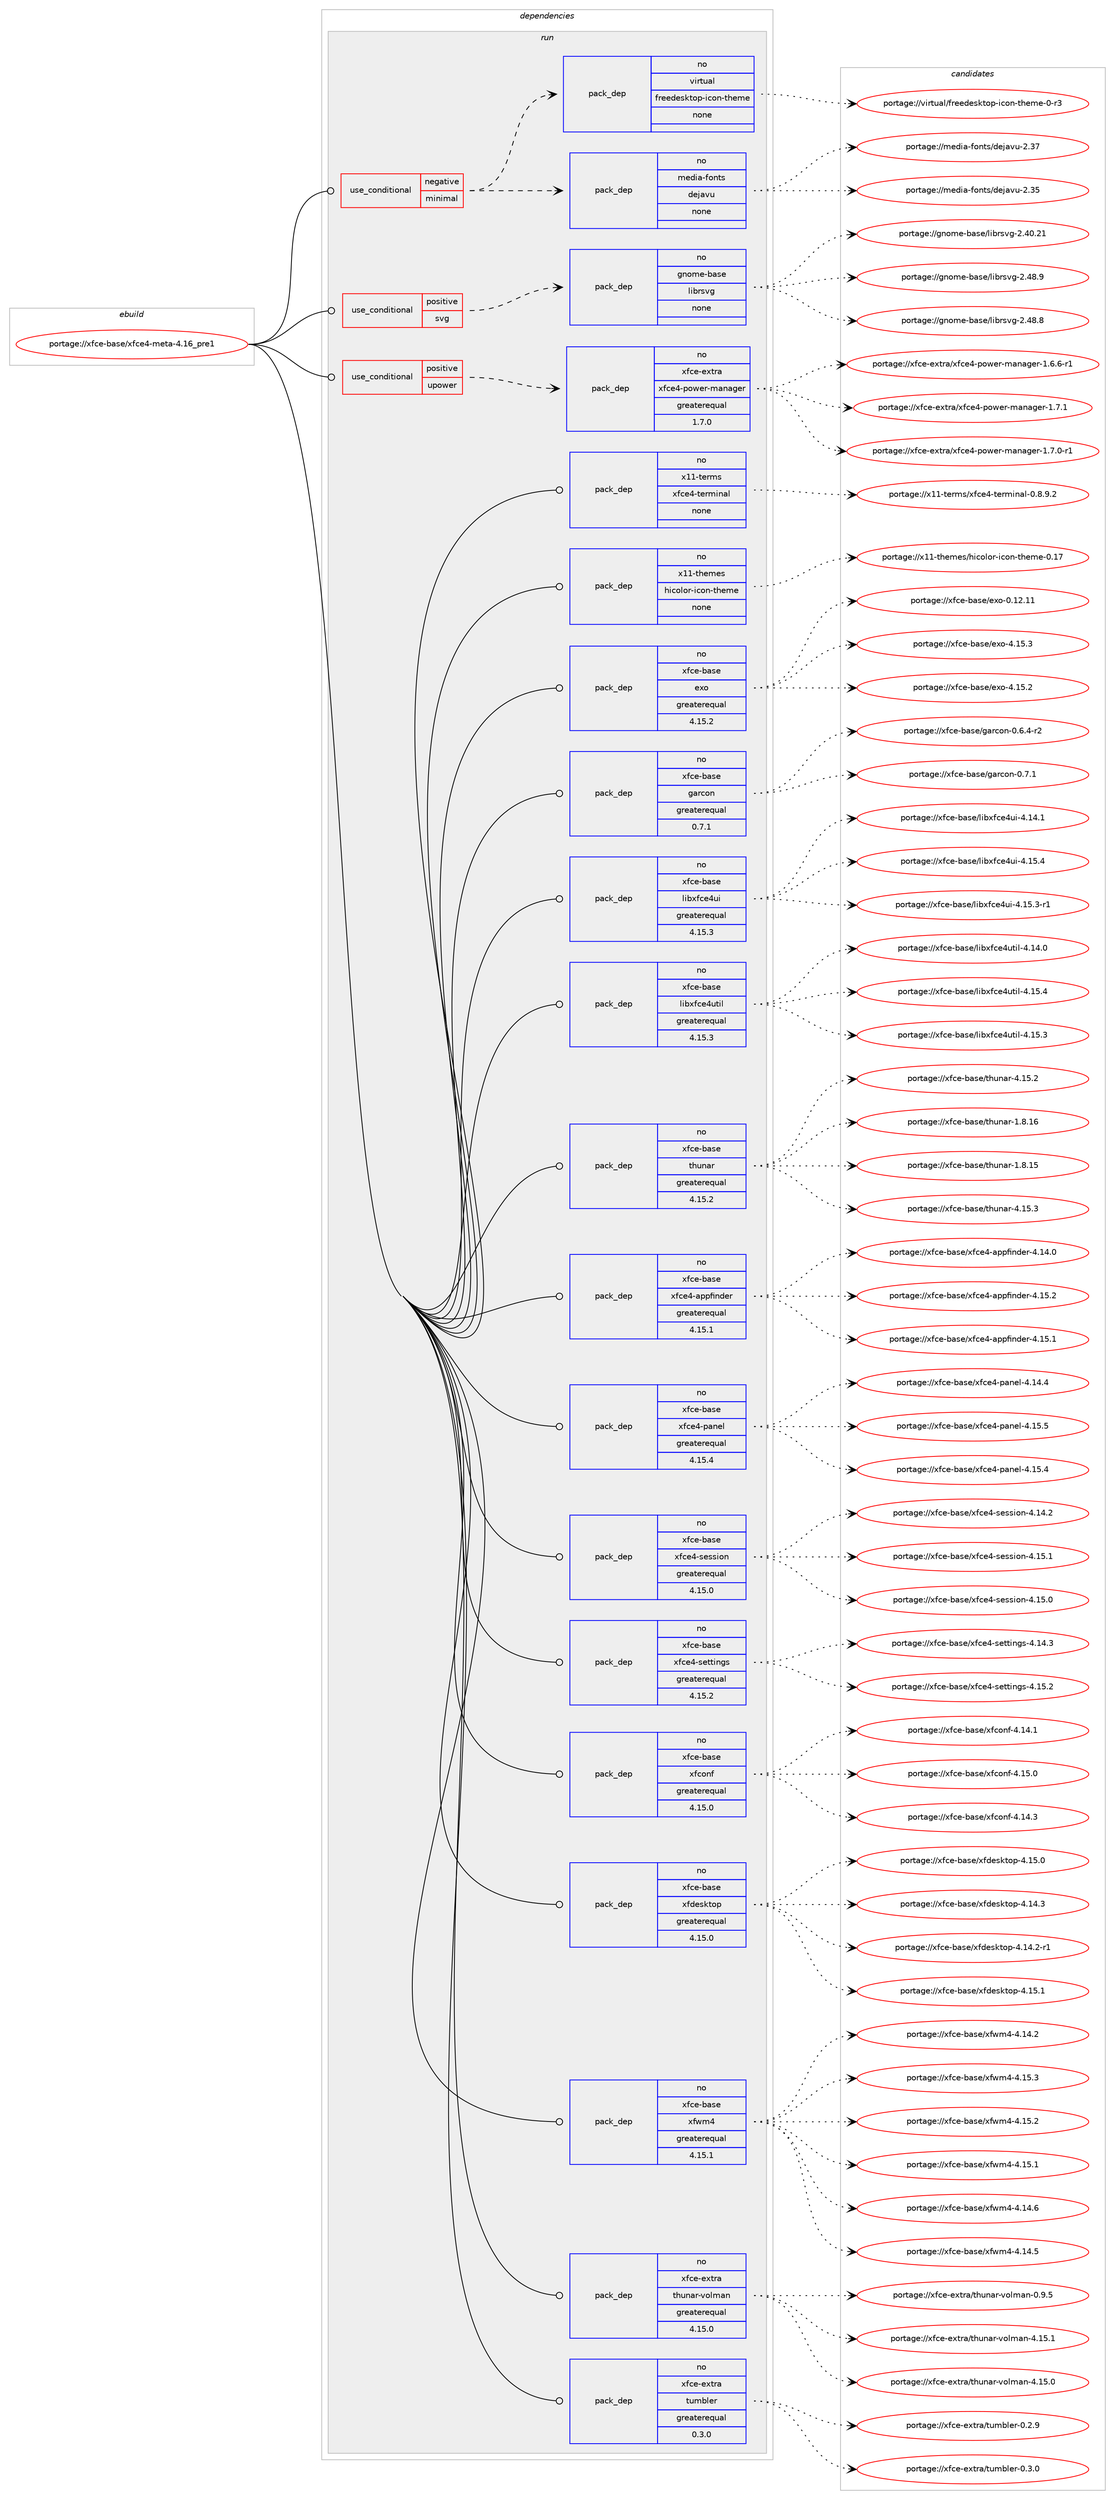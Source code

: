 digraph prolog {

# *************
# Graph options
# *************

newrank=true;
concentrate=true;
compound=true;
graph [rankdir=LR,fontname=Helvetica,fontsize=10,ranksep=1.5];#, ranksep=2.5, nodesep=0.2];
edge  [arrowhead=vee];
node  [fontname=Helvetica,fontsize=10];

# **********
# The ebuild
# **********

subgraph cluster_leftcol {
color=gray;
rank=same;
label=<<i>ebuild</i>>;
id [label="portage://xfce-base/xfce4-meta-4.16_pre1", color=red, width=4, href="../xfce-base/xfce4-meta-4.16_pre1.svg"];
}

# ****************
# The dependencies
# ****************

subgraph cluster_midcol {
color=gray;
label=<<i>dependencies</i>>;
subgraph cluster_compile {
fillcolor="#eeeeee";
style=filled;
label=<<i>compile</i>>;
}
subgraph cluster_compileandrun {
fillcolor="#eeeeee";
style=filled;
label=<<i>compile and run</i>>;
}
subgraph cluster_run {
fillcolor="#eeeeee";
style=filled;
label=<<i>run</i>>;
subgraph cond6 {
dependency217 [label=<<TABLE BORDER="0" CELLBORDER="1" CELLSPACING="0" CELLPADDING="4"><TR><TD ROWSPAN="3" CELLPADDING="10">use_conditional</TD></TR><TR><TD>negative</TD></TR><TR><TD>minimal</TD></TR></TABLE>>, shape=none, color=red];
subgraph pack212 {
dependency218 [label=<<TABLE BORDER="0" CELLBORDER="1" CELLSPACING="0" CELLPADDING="4" WIDTH="220"><TR><TD ROWSPAN="6" CELLPADDING="30">pack_dep</TD></TR><TR><TD WIDTH="110">no</TD></TR><TR><TD>media-fonts</TD></TR><TR><TD>dejavu</TD></TR><TR><TD>none</TD></TR><TR><TD></TD></TR></TABLE>>, shape=none, color=blue];
}
dependency217:e -> dependency218:w [weight=20,style="dashed",arrowhead="vee"];
subgraph pack213 {
dependency219 [label=<<TABLE BORDER="0" CELLBORDER="1" CELLSPACING="0" CELLPADDING="4" WIDTH="220"><TR><TD ROWSPAN="6" CELLPADDING="30">pack_dep</TD></TR><TR><TD WIDTH="110">no</TD></TR><TR><TD>virtual</TD></TR><TR><TD>freedesktop-icon-theme</TD></TR><TR><TD>none</TD></TR><TR><TD></TD></TR></TABLE>>, shape=none, color=blue];
}
dependency217:e -> dependency219:w [weight=20,style="dashed",arrowhead="vee"];
}
id:e -> dependency217:w [weight=20,style="solid",arrowhead="odot"];
subgraph cond7 {
dependency220 [label=<<TABLE BORDER="0" CELLBORDER="1" CELLSPACING="0" CELLPADDING="4"><TR><TD ROWSPAN="3" CELLPADDING="10">use_conditional</TD></TR><TR><TD>positive</TD></TR><TR><TD>svg</TD></TR></TABLE>>, shape=none, color=red];
subgraph pack214 {
dependency221 [label=<<TABLE BORDER="0" CELLBORDER="1" CELLSPACING="0" CELLPADDING="4" WIDTH="220"><TR><TD ROWSPAN="6" CELLPADDING="30">pack_dep</TD></TR><TR><TD WIDTH="110">no</TD></TR><TR><TD>gnome-base</TD></TR><TR><TD>librsvg</TD></TR><TR><TD>none</TD></TR><TR><TD></TD></TR></TABLE>>, shape=none, color=blue];
}
dependency220:e -> dependency221:w [weight=20,style="dashed",arrowhead="vee"];
}
id:e -> dependency220:w [weight=20,style="solid",arrowhead="odot"];
subgraph cond8 {
dependency222 [label=<<TABLE BORDER="0" CELLBORDER="1" CELLSPACING="0" CELLPADDING="4"><TR><TD ROWSPAN="3" CELLPADDING="10">use_conditional</TD></TR><TR><TD>positive</TD></TR><TR><TD>upower</TD></TR></TABLE>>, shape=none, color=red];
subgraph pack215 {
dependency223 [label=<<TABLE BORDER="0" CELLBORDER="1" CELLSPACING="0" CELLPADDING="4" WIDTH="220"><TR><TD ROWSPAN="6" CELLPADDING="30">pack_dep</TD></TR><TR><TD WIDTH="110">no</TD></TR><TR><TD>xfce-extra</TD></TR><TR><TD>xfce4-power-manager</TD></TR><TR><TD>greaterequal</TD></TR><TR><TD>1.7.0</TD></TR></TABLE>>, shape=none, color=blue];
}
dependency222:e -> dependency223:w [weight=20,style="dashed",arrowhead="vee"];
}
id:e -> dependency222:w [weight=20,style="solid",arrowhead="odot"];
subgraph pack216 {
dependency224 [label=<<TABLE BORDER="0" CELLBORDER="1" CELLSPACING="0" CELLPADDING="4" WIDTH="220"><TR><TD ROWSPAN="6" CELLPADDING="30">pack_dep</TD></TR><TR><TD WIDTH="110">no</TD></TR><TR><TD>x11-terms</TD></TR><TR><TD>xfce4-terminal</TD></TR><TR><TD>none</TD></TR><TR><TD></TD></TR></TABLE>>, shape=none, color=blue];
}
id:e -> dependency224:w [weight=20,style="solid",arrowhead="odot"];
subgraph pack217 {
dependency225 [label=<<TABLE BORDER="0" CELLBORDER="1" CELLSPACING="0" CELLPADDING="4" WIDTH="220"><TR><TD ROWSPAN="6" CELLPADDING="30">pack_dep</TD></TR><TR><TD WIDTH="110">no</TD></TR><TR><TD>x11-themes</TD></TR><TR><TD>hicolor-icon-theme</TD></TR><TR><TD>none</TD></TR><TR><TD></TD></TR></TABLE>>, shape=none, color=blue];
}
id:e -> dependency225:w [weight=20,style="solid",arrowhead="odot"];
subgraph pack218 {
dependency226 [label=<<TABLE BORDER="0" CELLBORDER="1" CELLSPACING="0" CELLPADDING="4" WIDTH="220"><TR><TD ROWSPAN="6" CELLPADDING="30">pack_dep</TD></TR><TR><TD WIDTH="110">no</TD></TR><TR><TD>xfce-base</TD></TR><TR><TD>exo</TD></TR><TR><TD>greaterequal</TD></TR><TR><TD>4.15.2</TD></TR></TABLE>>, shape=none, color=blue];
}
id:e -> dependency226:w [weight=20,style="solid",arrowhead="odot"];
subgraph pack219 {
dependency227 [label=<<TABLE BORDER="0" CELLBORDER="1" CELLSPACING="0" CELLPADDING="4" WIDTH="220"><TR><TD ROWSPAN="6" CELLPADDING="30">pack_dep</TD></TR><TR><TD WIDTH="110">no</TD></TR><TR><TD>xfce-base</TD></TR><TR><TD>garcon</TD></TR><TR><TD>greaterequal</TD></TR><TR><TD>0.7.1</TD></TR></TABLE>>, shape=none, color=blue];
}
id:e -> dependency227:w [weight=20,style="solid",arrowhead="odot"];
subgraph pack220 {
dependency228 [label=<<TABLE BORDER="0" CELLBORDER="1" CELLSPACING="0" CELLPADDING="4" WIDTH="220"><TR><TD ROWSPAN="6" CELLPADDING="30">pack_dep</TD></TR><TR><TD WIDTH="110">no</TD></TR><TR><TD>xfce-base</TD></TR><TR><TD>libxfce4ui</TD></TR><TR><TD>greaterequal</TD></TR><TR><TD>4.15.3</TD></TR></TABLE>>, shape=none, color=blue];
}
id:e -> dependency228:w [weight=20,style="solid",arrowhead="odot"];
subgraph pack221 {
dependency229 [label=<<TABLE BORDER="0" CELLBORDER="1" CELLSPACING="0" CELLPADDING="4" WIDTH="220"><TR><TD ROWSPAN="6" CELLPADDING="30">pack_dep</TD></TR><TR><TD WIDTH="110">no</TD></TR><TR><TD>xfce-base</TD></TR><TR><TD>libxfce4util</TD></TR><TR><TD>greaterequal</TD></TR><TR><TD>4.15.3</TD></TR></TABLE>>, shape=none, color=blue];
}
id:e -> dependency229:w [weight=20,style="solid",arrowhead="odot"];
subgraph pack222 {
dependency230 [label=<<TABLE BORDER="0" CELLBORDER="1" CELLSPACING="0" CELLPADDING="4" WIDTH="220"><TR><TD ROWSPAN="6" CELLPADDING="30">pack_dep</TD></TR><TR><TD WIDTH="110">no</TD></TR><TR><TD>xfce-base</TD></TR><TR><TD>thunar</TD></TR><TR><TD>greaterequal</TD></TR><TR><TD>4.15.2</TD></TR></TABLE>>, shape=none, color=blue];
}
id:e -> dependency230:w [weight=20,style="solid",arrowhead="odot"];
subgraph pack223 {
dependency231 [label=<<TABLE BORDER="0" CELLBORDER="1" CELLSPACING="0" CELLPADDING="4" WIDTH="220"><TR><TD ROWSPAN="6" CELLPADDING="30">pack_dep</TD></TR><TR><TD WIDTH="110">no</TD></TR><TR><TD>xfce-base</TD></TR><TR><TD>xfce4-appfinder</TD></TR><TR><TD>greaterequal</TD></TR><TR><TD>4.15.1</TD></TR></TABLE>>, shape=none, color=blue];
}
id:e -> dependency231:w [weight=20,style="solid",arrowhead="odot"];
subgraph pack224 {
dependency232 [label=<<TABLE BORDER="0" CELLBORDER="1" CELLSPACING="0" CELLPADDING="4" WIDTH="220"><TR><TD ROWSPAN="6" CELLPADDING="30">pack_dep</TD></TR><TR><TD WIDTH="110">no</TD></TR><TR><TD>xfce-base</TD></TR><TR><TD>xfce4-panel</TD></TR><TR><TD>greaterequal</TD></TR><TR><TD>4.15.4</TD></TR></TABLE>>, shape=none, color=blue];
}
id:e -> dependency232:w [weight=20,style="solid",arrowhead="odot"];
subgraph pack225 {
dependency233 [label=<<TABLE BORDER="0" CELLBORDER="1" CELLSPACING="0" CELLPADDING="4" WIDTH="220"><TR><TD ROWSPAN="6" CELLPADDING="30">pack_dep</TD></TR><TR><TD WIDTH="110">no</TD></TR><TR><TD>xfce-base</TD></TR><TR><TD>xfce4-session</TD></TR><TR><TD>greaterequal</TD></TR><TR><TD>4.15.0</TD></TR></TABLE>>, shape=none, color=blue];
}
id:e -> dependency233:w [weight=20,style="solid",arrowhead="odot"];
subgraph pack226 {
dependency234 [label=<<TABLE BORDER="0" CELLBORDER="1" CELLSPACING="0" CELLPADDING="4" WIDTH="220"><TR><TD ROWSPAN="6" CELLPADDING="30">pack_dep</TD></TR><TR><TD WIDTH="110">no</TD></TR><TR><TD>xfce-base</TD></TR><TR><TD>xfce4-settings</TD></TR><TR><TD>greaterequal</TD></TR><TR><TD>4.15.2</TD></TR></TABLE>>, shape=none, color=blue];
}
id:e -> dependency234:w [weight=20,style="solid",arrowhead="odot"];
subgraph pack227 {
dependency235 [label=<<TABLE BORDER="0" CELLBORDER="1" CELLSPACING="0" CELLPADDING="4" WIDTH="220"><TR><TD ROWSPAN="6" CELLPADDING="30">pack_dep</TD></TR><TR><TD WIDTH="110">no</TD></TR><TR><TD>xfce-base</TD></TR><TR><TD>xfconf</TD></TR><TR><TD>greaterequal</TD></TR><TR><TD>4.15.0</TD></TR></TABLE>>, shape=none, color=blue];
}
id:e -> dependency235:w [weight=20,style="solid",arrowhead="odot"];
subgraph pack228 {
dependency236 [label=<<TABLE BORDER="0" CELLBORDER="1" CELLSPACING="0" CELLPADDING="4" WIDTH="220"><TR><TD ROWSPAN="6" CELLPADDING="30">pack_dep</TD></TR><TR><TD WIDTH="110">no</TD></TR><TR><TD>xfce-base</TD></TR><TR><TD>xfdesktop</TD></TR><TR><TD>greaterequal</TD></TR><TR><TD>4.15.0</TD></TR></TABLE>>, shape=none, color=blue];
}
id:e -> dependency236:w [weight=20,style="solid",arrowhead="odot"];
subgraph pack229 {
dependency237 [label=<<TABLE BORDER="0" CELLBORDER="1" CELLSPACING="0" CELLPADDING="4" WIDTH="220"><TR><TD ROWSPAN="6" CELLPADDING="30">pack_dep</TD></TR><TR><TD WIDTH="110">no</TD></TR><TR><TD>xfce-base</TD></TR><TR><TD>xfwm4</TD></TR><TR><TD>greaterequal</TD></TR><TR><TD>4.15.1</TD></TR></TABLE>>, shape=none, color=blue];
}
id:e -> dependency237:w [weight=20,style="solid",arrowhead="odot"];
subgraph pack230 {
dependency238 [label=<<TABLE BORDER="0" CELLBORDER="1" CELLSPACING="0" CELLPADDING="4" WIDTH="220"><TR><TD ROWSPAN="6" CELLPADDING="30">pack_dep</TD></TR><TR><TD WIDTH="110">no</TD></TR><TR><TD>xfce-extra</TD></TR><TR><TD>thunar-volman</TD></TR><TR><TD>greaterequal</TD></TR><TR><TD>4.15.0</TD></TR></TABLE>>, shape=none, color=blue];
}
id:e -> dependency238:w [weight=20,style="solid",arrowhead="odot"];
subgraph pack231 {
dependency239 [label=<<TABLE BORDER="0" CELLBORDER="1" CELLSPACING="0" CELLPADDING="4" WIDTH="220"><TR><TD ROWSPAN="6" CELLPADDING="30">pack_dep</TD></TR><TR><TD WIDTH="110">no</TD></TR><TR><TD>xfce-extra</TD></TR><TR><TD>tumbler</TD></TR><TR><TD>greaterequal</TD></TR><TR><TD>0.3.0</TD></TR></TABLE>>, shape=none, color=blue];
}
id:e -> dependency239:w [weight=20,style="solid",arrowhead="odot"];
}
}

# **************
# The candidates
# **************

subgraph cluster_choices {
rank=same;
color=gray;
label=<<i>candidates</i>>;

subgraph choice212 {
color=black;
nodesep=1;
choice109101100105974510211111011611547100101106971181174550465155 [label="portage://media-fonts/dejavu-2.37", color=red, width=4,href="../media-fonts/dejavu-2.37.svg"];
choice109101100105974510211111011611547100101106971181174550465153 [label="portage://media-fonts/dejavu-2.35", color=red, width=4,href="../media-fonts/dejavu-2.35.svg"];
dependency218:e -> choice109101100105974510211111011611547100101106971181174550465155:w [style=dotted,weight="100"];
dependency218:e -> choice109101100105974510211111011611547100101106971181174550465153:w [style=dotted,weight="100"];
}
subgraph choice213 {
color=black;
nodesep=1;
choice118105114116117971084710211410110110010111510711611111245105991111104511610410110910145484511451 [label="portage://virtual/freedesktop-icon-theme-0-r3", color=red, width=4,href="../virtual/freedesktop-icon-theme-0-r3.svg"];
dependency219:e -> choice118105114116117971084710211410110110010111510711611111245105991111104511610410110910145484511451:w [style=dotted,weight="100"];
}
subgraph choice214 {
color=black;
nodesep=1;
choice103110111109101459897115101471081059811411511810345504652564657 [label="portage://gnome-base/librsvg-2.48.9", color=red, width=4,href="../gnome-base/librsvg-2.48.9.svg"];
choice103110111109101459897115101471081059811411511810345504652564656 [label="portage://gnome-base/librsvg-2.48.8", color=red, width=4,href="../gnome-base/librsvg-2.48.8.svg"];
choice10311011110910145989711510147108105981141151181034550465248465049 [label="portage://gnome-base/librsvg-2.40.21", color=red, width=4,href="../gnome-base/librsvg-2.40.21.svg"];
dependency221:e -> choice103110111109101459897115101471081059811411511810345504652564657:w [style=dotted,weight="100"];
dependency221:e -> choice103110111109101459897115101471081059811411511810345504652564656:w [style=dotted,weight="100"];
dependency221:e -> choice10311011110910145989711510147108105981141151181034550465248465049:w [style=dotted,weight="100"];
}
subgraph choice215 {
color=black;
nodesep=1;
choice12010299101451011201161149747120102991015245112111119101114451099711097103101114454946554649 [label="portage://xfce-extra/xfce4-power-manager-1.7.1", color=red, width=4,href="../xfce-extra/xfce4-power-manager-1.7.1.svg"];
choice120102991014510112011611497471201029910152451121111191011144510997110971031011144549465546484511449 [label="portage://xfce-extra/xfce4-power-manager-1.7.0-r1", color=red, width=4,href="../xfce-extra/xfce4-power-manager-1.7.0-r1.svg"];
choice120102991014510112011611497471201029910152451121111191011144510997110971031011144549465446544511449 [label="portage://xfce-extra/xfce4-power-manager-1.6.6-r1", color=red, width=4,href="../xfce-extra/xfce4-power-manager-1.6.6-r1.svg"];
dependency223:e -> choice12010299101451011201161149747120102991015245112111119101114451099711097103101114454946554649:w [style=dotted,weight="100"];
dependency223:e -> choice120102991014510112011611497471201029910152451121111191011144510997110971031011144549465546484511449:w [style=dotted,weight="100"];
dependency223:e -> choice120102991014510112011611497471201029910152451121111191011144510997110971031011144549465446544511449:w [style=dotted,weight="100"];
}
subgraph choice216 {
color=black;
nodesep=1;
choice12049494511610111410911547120102991015245116101114109105110971084548465646574650 [label="portage://x11-terms/xfce4-terminal-0.8.9.2", color=red, width=4,href="../x11-terms/xfce4-terminal-0.8.9.2.svg"];
dependency224:e -> choice12049494511610111410911547120102991015245116101114109105110971084548465646574650:w [style=dotted,weight="100"];
}
subgraph choice217 {
color=black;
nodesep=1;
choice12049494511610410110910111547104105991111081111144510599111110451161041011091014548464955 [label="portage://x11-themes/hicolor-icon-theme-0.17", color=red, width=4,href="../x11-themes/hicolor-icon-theme-0.17.svg"];
dependency225:e -> choice12049494511610410110910111547104105991111081111144510599111110451161041011091014548464955:w [style=dotted,weight="100"];
}
subgraph choice218 {
color=black;
nodesep=1;
choice120102991014598971151014710112011145524649534651 [label="portage://xfce-base/exo-4.15.3", color=red, width=4,href="../xfce-base/exo-4.15.3.svg"];
choice120102991014598971151014710112011145524649534650 [label="portage://xfce-base/exo-4.15.2", color=red, width=4,href="../xfce-base/exo-4.15.2.svg"];
choice12010299101459897115101471011201114548464950464949 [label="portage://xfce-base/exo-0.12.11", color=red, width=4,href="../xfce-base/exo-0.12.11.svg"];
dependency226:e -> choice120102991014598971151014710112011145524649534651:w [style=dotted,weight="100"];
dependency226:e -> choice120102991014598971151014710112011145524649534650:w [style=dotted,weight="100"];
dependency226:e -> choice12010299101459897115101471011201114548464950464949:w [style=dotted,weight="100"];
}
subgraph choice219 {
color=black;
nodesep=1;
choice12010299101459897115101471039711499111110454846554649 [label="portage://xfce-base/garcon-0.7.1", color=red, width=4,href="../xfce-base/garcon-0.7.1.svg"];
choice120102991014598971151014710397114991111104548465446524511450 [label="portage://xfce-base/garcon-0.6.4-r2", color=red, width=4,href="../xfce-base/garcon-0.6.4-r2.svg"];
dependency227:e -> choice12010299101459897115101471039711499111110454846554649:w [style=dotted,weight="100"];
dependency227:e -> choice120102991014598971151014710397114991111104548465446524511450:w [style=dotted,weight="100"];
}
subgraph choice220 {
color=black;
nodesep=1;
choice120102991014598971151014710810598120102991015211710545524649534652 [label="portage://xfce-base/libxfce4ui-4.15.4", color=red, width=4,href="../xfce-base/libxfce4ui-4.15.4.svg"];
choice1201029910145989711510147108105981201029910152117105455246495346514511449 [label="portage://xfce-base/libxfce4ui-4.15.3-r1", color=red, width=4,href="../xfce-base/libxfce4ui-4.15.3-r1.svg"];
choice120102991014598971151014710810598120102991015211710545524649524649 [label="portage://xfce-base/libxfce4ui-4.14.1", color=red, width=4,href="../xfce-base/libxfce4ui-4.14.1.svg"];
dependency228:e -> choice120102991014598971151014710810598120102991015211710545524649534652:w [style=dotted,weight="100"];
dependency228:e -> choice1201029910145989711510147108105981201029910152117105455246495346514511449:w [style=dotted,weight="100"];
dependency228:e -> choice120102991014598971151014710810598120102991015211710545524649524649:w [style=dotted,weight="100"];
}
subgraph choice221 {
color=black;
nodesep=1;
choice120102991014598971151014710810598120102991015211711610510845524649534652 [label="portage://xfce-base/libxfce4util-4.15.4", color=red, width=4,href="../xfce-base/libxfce4util-4.15.4.svg"];
choice120102991014598971151014710810598120102991015211711610510845524649534651 [label="portage://xfce-base/libxfce4util-4.15.3", color=red, width=4,href="../xfce-base/libxfce4util-4.15.3.svg"];
choice120102991014598971151014710810598120102991015211711610510845524649524648 [label="portage://xfce-base/libxfce4util-4.14.0", color=red, width=4,href="../xfce-base/libxfce4util-4.14.0.svg"];
dependency229:e -> choice120102991014598971151014710810598120102991015211711610510845524649534652:w [style=dotted,weight="100"];
dependency229:e -> choice120102991014598971151014710810598120102991015211711610510845524649534651:w [style=dotted,weight="100"];
dependency229:e -> choice120102991014598971151014710810598120102991015211711610510845524649524648:w [style=dotted,weight="100"];
}
subgraph choice222 {
color=black;
nodesep=1;
choice12010299101459897115101471161041171109711445524649534651 [label="portage://xfce-base/thunar-4.15.3", color=red, width=4,href="../xfce-base/thunar-4.15.3.svg"];
choice12010299101459897115101471161041171109711445524649534650 [label="portage://xfce-base/thunar-4.15.2", color=red, width=4,href="../xfce-base/thunar-4.15.2.svg"];
choice12010299101459897115101471161041171109711445494656464954 [label="portage://xfce-base/thunar-1.8.16", color=red, width=4,href="../xfce-base/thunar-1.8.16.svg"];
choice12010299101459897115101471161041171109711445494656464953 [label="portage://xfce-base/thunar-1.8.15", color=red, width=4,href="../xfce-base/thunar-1.8.15.svg"];
dependency230:e -> choice12010299101459897115101471161041171109711445524649534651:w [style=dotted,weight="100"];
dependency230:e -> choice12010299101459897115101471161041171109711445524649534650:w [style=dotted,weight="100"];
dependency230:e -> choice12010299101459897115101471161041171109711445494656464954:w [style=dotted,weight="100"];
dependency230:e -> choice12010299101459897115101471161041171109711445494656464953:w [style=dotted,weight="100"];
}
subgraph choice223 {
color=black;
nodesep=1;
choice12010299101459897115101471201029910152459711211210210511010010111445524649534650 [label="portage://xfce-base/xfce4-appfinder-4.15.2", color=red, width=4,href="../xfce-base/xfce4-appfinder-4.15.2.svg"];
choice12010299101459897115101471201029910152459711211210210511010010111445524649534649 [label="portage://xfce-base/xfce4-appfinder-4.15.1", color=red, width=4,href="../xfce-base/xfce4-appfinder-4.15.1.svg"];
choice12010299101459897115101471201029910152459711211210210511010010111445524649524648 [label="portage://xfce-base/xfce4-appfinder-4.14.0", color=red, width=4,href="../xfce-base/xfce4-appfinder-4.14.0.svg"];
dependency231:e -> choice12010299101459897115101471201029910152459711211210210511010010111445524649534650:w [style=dotted,weight="100"];
dependency231:e -> choice12010299101459897115101471201029910152459711211210210511010010111445524649534649:w [style=dotted,weight="100"];
dependency231:e -> choice12010299101459897115101471201029910152459711211210210511010010111445524649524648:w [style=dotted,weight="100"];
}
subgraph choice224 {
color=black;
nodesep=1;
choice12010299101459897115101471201029910152451129711010110845524649534653 [label="portage://xfce-base/xfce4-panel-4.15.5", color=red, width=4,href="../xfce-base/xfce4-panel-4.15.5.svg"];
choice12010299101459897115101471201029910152451129711010110845524649534652 [label="portage://xfce-base/xfce4-panel-4.15.4", color=red, width=4,href="../xfce-base/xfce4-panel-4.15.4.svg"];
choice12010299101459897115101471201029910152451129711010110845524649524652 [label="portage://xfce-base/xfce4-panel-4.14.4", color=red, width=4,href="../xfce-base/xfce4-panel-4.14.4.svg"];
dependency232:e -> choice12010299101459897115101471201029910152451129711010110845524649534653:w [style=dotted,weight="100"];
dependency232:e -> choice12010299101459897115101471201029910152451129711010110845524649534652:w [style=dotted,weight="100"];
dependency232:e -> choice12010299101459897115101471201029910152451129711010110845524649524652:w [style=dotted,weight="100"];
}
subgraph choice225 {
color=black;
nodesep=1;
choice120102991014598971151014712010299101524511510111511510511111045524649534649 [label="portage://xfce-base/xfce4-session-4.15.1", color=red, width=4,href="../xfce-base/xfce4-session-4.15.1.svg"];
choice120102991014598971151014712010299101524511510111511510511111045524649534648 [label="portage://xfce-base/xfce4-session-4.15.0", color=red, width=4,href="../xfce-base/xfce4-session-4.15.0.svg"];
choice120102991014598971151014712010299101524511510111511510511111045524649524650 [label="portage://xfce-base/xfce4-session-4.14.2", color=red, width=4,href="../xfce-base/xfce4-session-4.14.2.svg"];
dependency233:e -> choice120102991014598971151014712010299101524511510111511510511111045524649534649:w [style=dotted,weight="100"];
dependency233:e -> choice120102991014598971151014712010299101524511510111511510511111045524649534648:w [style=dotted,weight="100"];
dependency233:e -> choice120102991014598971151014712010299101524511510111511510511111045524649524650:w [style=dotted,weight="100"];
}
subgraph choice226 {
color=black;
nodesep=1;
choice120102991014598971151014712010299101524511510111611610511010311545524649534650 [label="portage://xfce-base/xfce4-settings-4.15.2", color=red, width=4,href="../xfce-base/xfce4-settings-4.15.2.svg"];
choice120102991014598971151014712010299101524511510111611610511010311545524649524651 [label="portage://xfce-base/xfce4-settings-4.14.3", color=red, width=4,href="../xfce-base/xfce4-settings-4.14.3.svg"];
dependency234:e -> choice120102991014598971151014712010299101524511510111611610511010311545524649534650:w [style=dotted,weight="100"];
dependency234:e -> choice120102991014598971151014712010299101524511510111611610511010311545524649524651:w [style=dotted,weight="100"];
}
subgraph choice227 {
color=black;
nodesep=1;
choice12010299101459897115101471201029911111010245524649534648 [label="portage://xfce-base/xfconf-4.15.0", color=red, width=4,href="../xfce-base/xfconf-4.15.0.svg"];
choice12010299101459897115101471201029911111010245524649524651 [label="portage://xfce-base/xfconf-4.14.3", color=red, width=4,href="../xfce-base/xfconf-4.14.3.svg"];
choice12010299101459897115101471201029911111010245524649524649 [label="portage://xfce-base/xfconf-4.14.1", color=red, width=4,href="../xfce-base/xfconf-4.14.1.svg"];
dependency235:e -> choice12010299101459897115101471201029911111010245524649534648:w [style=dotted,weight="100"];
dependency235:e -> choice12010299101459897115101471201029911111010245524649524651:w [style=dotted,weight="100"];
dependency235:e -> choice12010299101459897115101471201029911111010245524649524649:w [style=dotted,weight="100"];
}
subgraph choice228 {
color=black;
nodesep=1;
choice120102991014598971151014712010210010111510711611111245524649534649 [label="portage://xfce-base/xfdesktop-4.15.1", color=red, width=4,href="../xfce-base/xfdesktop-4.15.1.svg"];
choice120102991014598971151014712010210010111510711611111245524649534648 [label="portage://xfce-base/xfdesktop-4.15.0", color=red, width=4,href="../xfce-base/xfdesktop-4.15.0.svg"];
choice120102991014598971151014712010210010111510711611111245524649524651 [label="portage://xfce-base/xfdesktop-4.14.3", color=red, width=4,href="../xfce-base/xfdesktop-4.14.3.svg"];
choice1201029910145989711510147120102100101115107116111112455246495246504511449 [label="portage://xfce-base/xfdesktop-4.14.2-r1", color=red, width=4,href="../xfce-base/xfdesktop-4.14.2-r1.svg"];
dependency236:e -> choice120102991014598971151014712010210010111510711611111245524649534649:w [style=dotted,weight="100"];
dependency236:e -> choice120102991014598971151014712010210010111510711611111245524649534648:w [style=dotted,weight="100"];
dependency236:e -> choice120102991014598971151014712010210010111510711611111245524649524651:w [style=dotted,weight="100"];
dependency236:e -> choice1201029910145989711510147120102100101115107116111112455246495246504511449:w [style=dotted,weight="100"];
}
subgraph choice229 {
color=black;
nodesep=1;
choice12010299101459897115101471201021191095245524649534651 [label="portage://xfce-base/xfwm4-4.15.3", color=red, width=4,href="../xfce-base/xfwm4-4.15.3.svg"];
choice12010299101459897115101471201021191095245524649534650 [label="portage://xfce-base/xfwm4-4.15.2", color=red, width=4,href="../xfce-base/xfwm4-4.15.2.svg"];
choice12010299101459897115101471201021191095245524649534649 [label="portage://xfce-base/xfwm4-4.15.1", color=red, width=4,href="../xfce-base/xfwm4-4.15.1.svg"];
choice12010299101459897115101471201021191095245524649524654 [label="portage://xfce-base/xfwm4-4.14.6", color=red, width=4,href="../xfce-base/xfwm4-4.14.6.svg"];
choice12010299101459897115101471201021191095245524649524653 [label="portage://xfce-base/xfwm4-4.14.5", color=red, width=4,href="../xfce-base/xfwm4-4.14.5.svg"];
choice12010299101459897115101471201021191095245524649524650 [label="portage://xfce-base/xfwm4-4.14.2", color=red, width=4,href="../xfce-base/xfwm4-4.14.2.svg"];
dependency237:e -> choice12010299101459897115101471201021191095245524649534651:w [style=dotted,weight="100"];
dependency237:e -> choice12010299101459897115101471201021191095245524649534650:w [style=dotted,weight="100"];
dependency237:e -> choice12010299101459897115101471201021191095245524649534649:w [style=dotted,weight="100"];
dependency237:e -> choice12010299101459897115101471201021191095245524649524654:w [style=dotted,weight="100"];
dependency237:e -> choice12010299101459897115101471201021191095245524649524653:w [style=dotted,weight="100"];
dependency237:e -> choice12010299101459897115101471201021191095245524649524650:w [style=dotted,weight="100"];
}
subgraph choice230 {
color=black;
nodesep=1;
choice1201029910145101120116114974711610411711097114451181111081099711045524649534649 [label="portage://xfce-extra/thunar-volman-4.15.1", color=red, width=4,href="../xfce-extra/thunar-volman-4.15.1.svg"];
choice1201029910145101120116114974711610411711097114451181111081099711045524649534648 [label="portage://xfce-extra/thunar-volman-4.15.0", color=red, width=4,href="../xfce-extra/thunar-volman-4.15.0.svg"];
choice12010299101451011201161149747116104117110971144511811110810997110454846574653 [label="portage://xfce-extra/thunar-volman-0.9.5", color=red, width=4,href="../xfce-extra/thunar-volman-0.9.5.svg"];
dependency238:e -> choice1201029910145101120116114974711610411711097114451181111081099711045524649534649:w [style=dotted,weight="100"];
dependency238:e -> choice1201029910145101120116114974711610411711097114451181111081099711045524649534648:w [style=dotted,weight="100"];
dependency238:e -> choice12010299101451011201161149747116104117110971144511811110810997110454846574653:w [style=dotted,weight="100"];
}
subgraph choice231 {
color=black;
nodesep=1;
choice1201029910145101120116114974711611710998108101114454846514648 [label="portage://xfce-extra/tumbler-0.3.0", color=red, width=4,href="../xfce-extra/tumbler-0.3.0.svg"];
choice1201029910145101120116114974711611710998108101114454846504657 [label="portage://xfce-extra/tumbler-0.2.9", color=red, width=4,href="../xfce-extra/tumbler-0.2.9.svg"];
dependency239:e -> choice1201029910145101120116114974711611710998108101114454846514648:w [style=dotted,weight="100"];
dependency239:e -> choice1201029910145101120116114974711611710998108101114454846504657:w [style=dotted,weight="100"];
}
}

}
